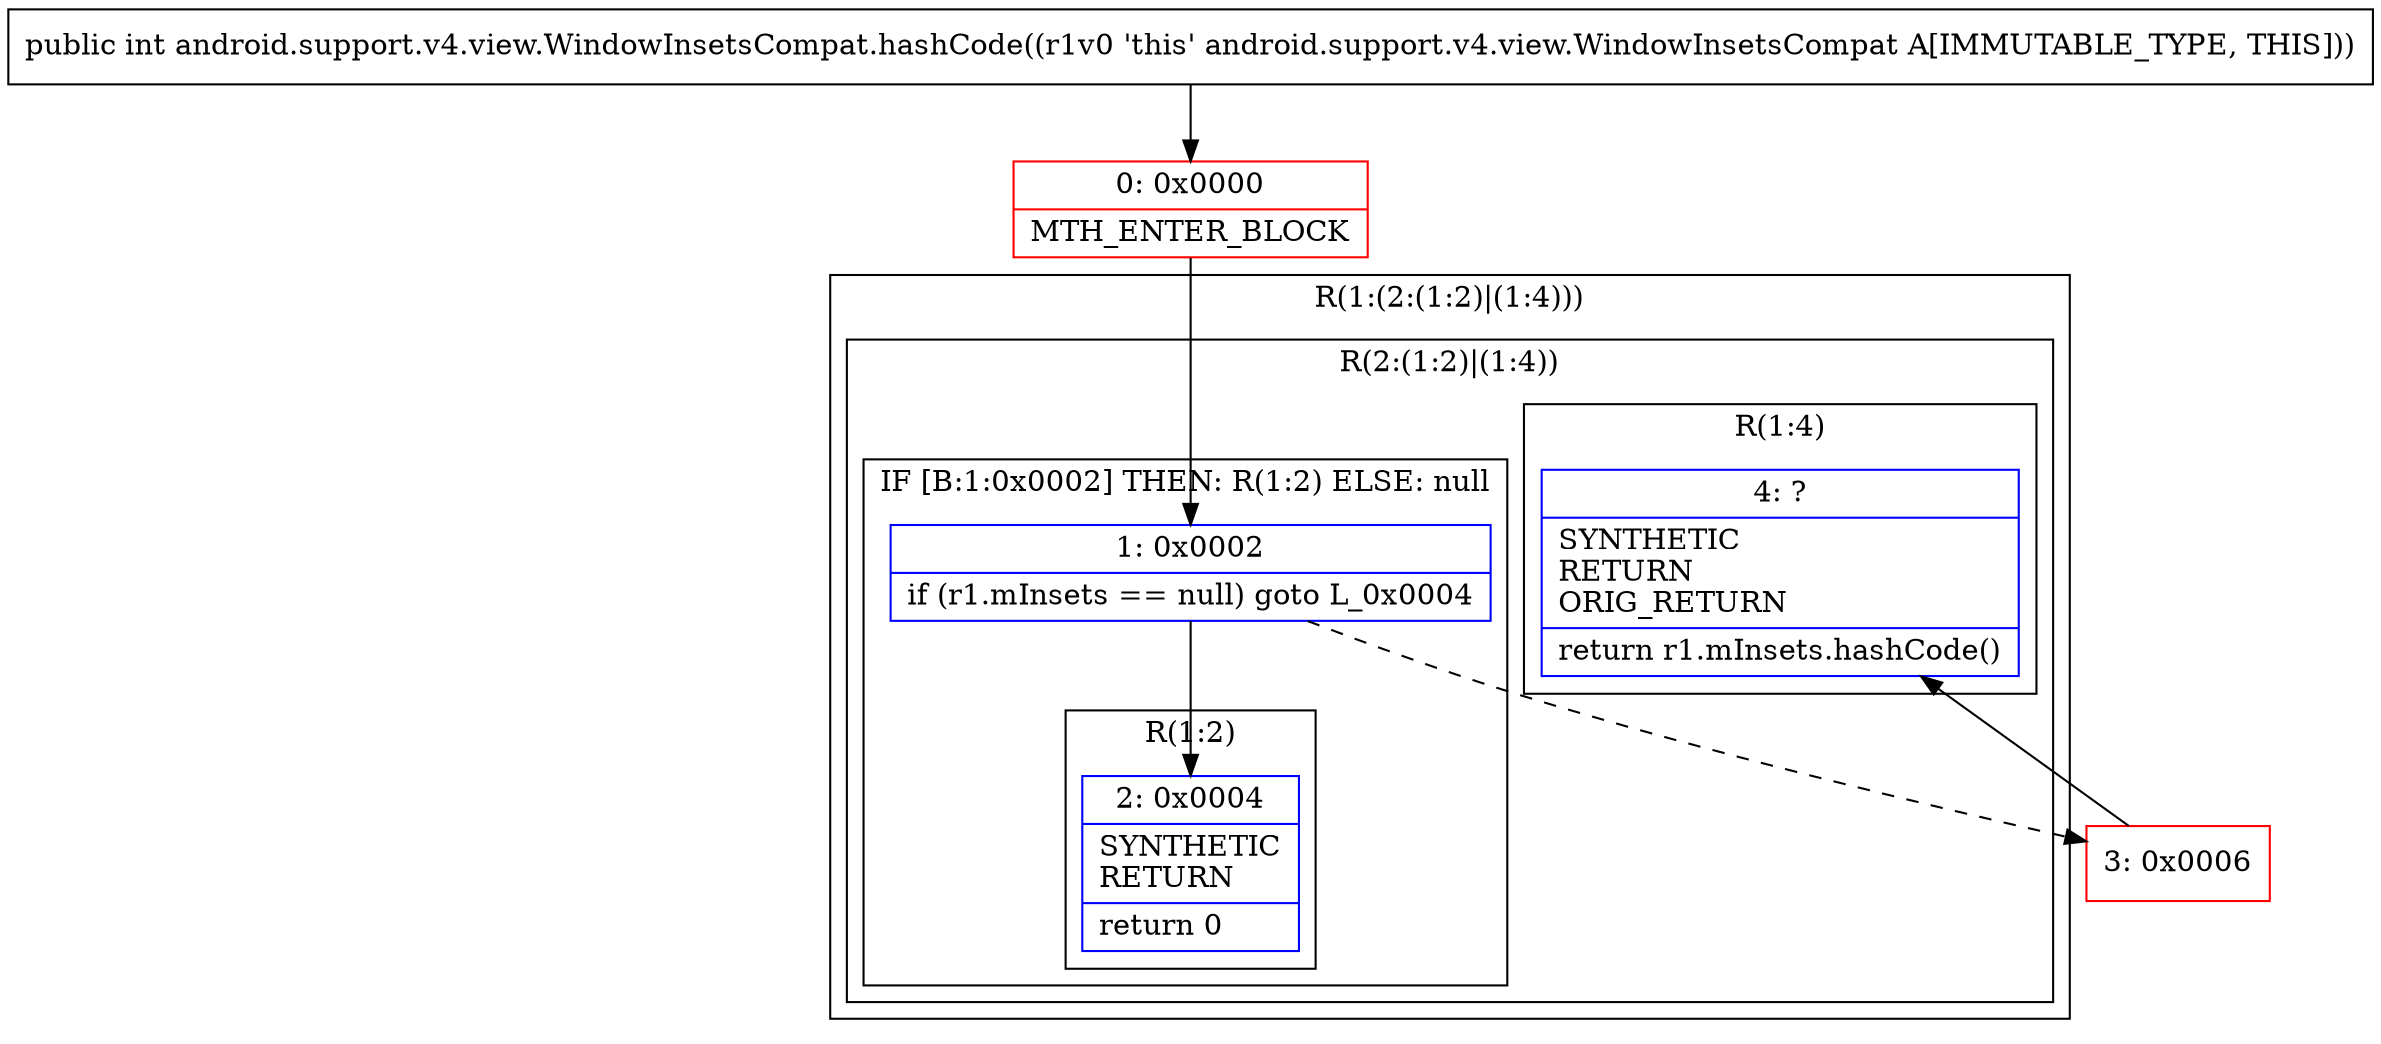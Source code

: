 digraph "CFG forandroid.support.v4.view.WindowInsetsCompat.hashCode()I" {
subgraph cluster_Region_1206185230 {
label = "R(1:(2:(1:2)|(1:4)))";
node [shape=record,color=blue];
subgraph cluster_Region_408607738 {
label = "R(2:(1:2)|(1:4))";
node [shape=record,color=blue];
subgraph cluster_IfRegion_1537450561 {
label = "IF [B:1:0x0002] THEN: R(1:2) ELSE: null";
node [shape=record,color=blue];
Node_1 [shape=record,label="{1\:\ 0x0002|if (r1.mInsets == null) goto L_0x0004\l}"];
subgraph cluster_Region_506496197 {
label = "R(1:2)";
node [shape=record,color=blue];
Node_2 [shape=record,label="{2\:\ 0x0004|SYNTHETIC\lRETURN\l|return 0\l}"];
}
}
subgraph cluster_Region_2119992976 {
label = "R(1:4)";
node [shape=record,color=blue];
Node_4 [shape=record,label="{4\:\ ?|SYNTHETIC\lRETURN\lORIG_RETURN\l|return r1.mInsets.hashCode()\l}"];
}
}
}
Node_0 [shape=record,color=red,label="{0\:\ 0x0000|MTH_ENTER_BLOCK\l}"];
Node_3 [shape=record,color=red,label="{3\:\ 0x0006}"];
MethodNode[shape=record,label="{public int android.support.v4.view.WindowInsetsCompat.hashCode((r1v0 'this' android.support.v4.view.WindowInsetsCompat A[IMMUTABLE_TYPE, THIS])) }"];
MethodNode -> Node_0;
Node_1 -> Node_2;
Node_1 -> Node_3[style=dashed];
Node_0 -> Node_1;
Node_3 -> Node_4;
}

